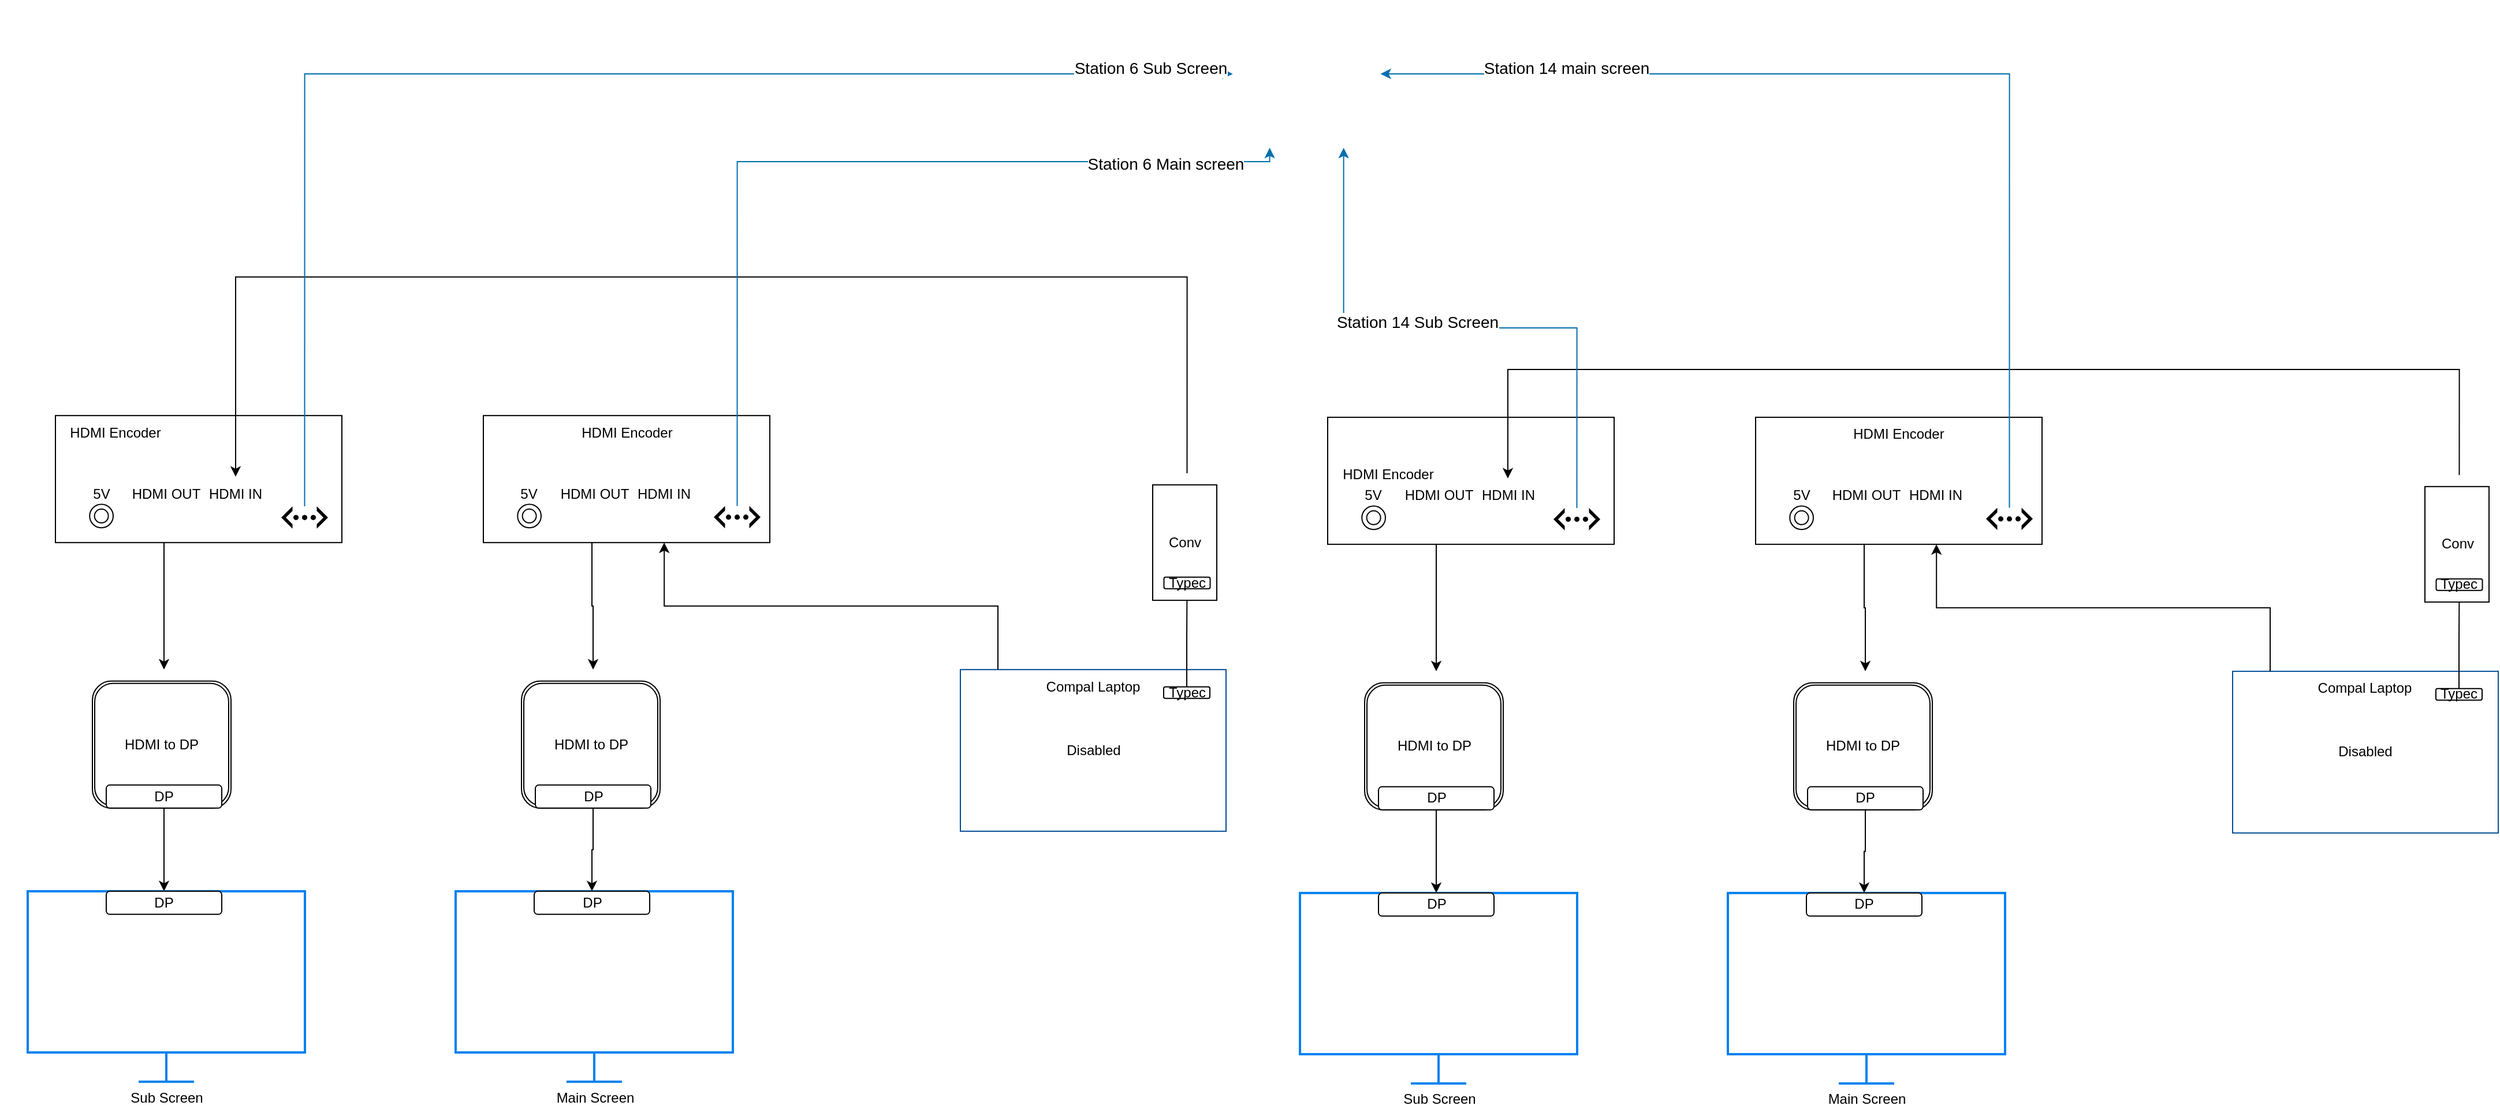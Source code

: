 <mxfile version="21.3.6" type="github">
  <diagram name="Page-1" id="ZHrkb8M3doUFQccYnInZ">
    <mxGraphModel dx="4971" dy="-78" grid="1" gridSize="10" guides="1" tooltips="1" connect="1" arrows="1" fold="1" page="1" pageScale="1" pageWidth="827" pageHeight="1169" math="0" shadow="0">
      <root>
        <mxCell id="0" />
        <mxCell id="1" parent="0" />
        <mxCell id="LGhvk5WUoHeAyWMThnL8-7" value="Disabled" style="rounded=0;whiteSpace=wrap;html=1;strokeColor=#004C99;" vertex="1" parent="1">
          <mxGeometry x="221.5" y="2969.92" width="230" height="140" as="geometry" />
        </mxCell>
        <mxCell id="LGhvk5WUoHeAyWMThnL8-8" value="Compal Laptop" style="text;html=1;strokeColor=none;fillColor=none;align=center;verticalAlign=middle;whiteSpace=wrap;rounded=0;" vertex="1" parent="1">
          <mxGeometry x="283.5" y="2969.92" width="105" height="30" as="geometry" />
        </mxCell>
        <mxCell id="LGhvk5WUoHeAyWMThnL8-63" style="edgeStyle=orthogonalEdgeStyle;rounded=0;orthogonalLoop=1;jettySize=auto;html=1;exitX=0.5;exitY=0;exitDx=0;exitDy=0;entryX=0.5;entryY=1;entryDx=0;entryDy=0;" edge="1" parent="1" source="LGhvk5WUoHeAyWMThnL8-9" target="LGhvk5WUoHeAyWMThnL8-50">
          <mxGeometry relative="1" as="geometry" />
        </mxCell>
        <mxCell id="LGhvk5WUoHeAyWMThnL8-9" value="" style="shape=image;html=1;verticalAlign=top;verticalLabelPosition=bottom;labelBackgroundColor=#ffffff;imageAspect=0;aspect=fixed;image=https://cdn1.iconfinder.com/data/icons/bootstrap-vol-3/16/hdmi-128.png" vertex="1" parent="1">
          <mxGeometry x="234" y="2969.92" width="40" height="40" as="geometry" />
        </mxCell>
        <mxCell id="LGhvk5WUoHeAyWMThnL8-27" style="edgeStyle=orthogonalEdgeStyle;rounded=0;orthogonalLoop=1;jettySize=auto;html=1;exitX=0.5;exitY=0;exitDx=0;exitDy=0;entryX=0.5;entryY=1;entryDx=0;entryDy=0;" edge="1" parent="1" source="LGhvk5WUoHeAyWMThnL8-10" target="LGhvk5WUoHeAyWMThnL8-25">
          <mxGeometry relative="1" as="geometry" />
        </mxCell>
        <mxCell id="LGhvk5WUoHeAyWMThnL8-10" value="Typec" style="rounded=1;whiteSpace=wrap;html=1;" vertex="1" parent="1">
          <mxGeometry x="397.5" y="2984.92" width="40" height="10" as="geometry" />
        </mxCell>
        <mxCell id="LGhvk5WUoHeAyWMThnL8-19" value="HDMI to DP" style="shape=ext;double=1;rounded=1;whiteSpace=wrap;html=1;" vertex="1" parent="1">
          <mxGeometry x="-158.5" y="2979.92" width="120" height="110" as="geometry" />
        </mxCell>
        <mxCell id="LGhvk5WUoHeAyWMThnL8-20" value="" style="shape=image;html=1;verticalAlign=top;verticalLabelPosition=bottom;labelBackgroundColor=#ffffff;imageAspect=0;aspect=fixed;image=https://cdn1.iconfinder.com/data/icons/bootstrap-vol-3/16/hdmi-128.png" vertex="1" parent="1">
          <mxGeometry x="-116.5" y="2969.92" width="40" height="40" as="geometry" />
        </mxCell>
        <mxCell id="LGhvk5WUoHeAyWMThnL8-62" style="edgeStyle=orthogonalEdgeStyle;rounded=0;orthogonalLoop=1;jettySize=auto;html=1;exitX=0.5;exitY=1;exitDx=0;exitDy=0;entryX=0.5;entryY=0;entryDx=0;entryDy=0;" edge="1" parent="1" source="LGhvk5WUoHeAyWMThnL8-21" target="LGhvk5WUoHeAyWMThnL8-23">
          <mxGeometry relative="1" as="geometry" />
        </mxCell>
        <mxCell id="LGhvk5WUoHeAyWMThnL8-21" value="DP" style="rounded=1;whiteSpace=wrap;html=1;" vertex="1" parent="1">
          <mxGeometry x="-146.5" y="3069.92" width="100" height="20" as="geometry" />
        </mxCell>
        <mxCell id="LGhvk5WUoHeAyWMThnL8-22" value="Main Screen" style="html=1;verticalLabelPosition=bottom;align=center;labelBackgroundColor=#ffffff;verticalAlign=top;strokeWidth=2;strokeColor=#0080F0;shadow=0;dashed=0;shape=mxgraph.ios7.icons.monitor;" vertex="1" parent="1">
          <mxGeometry x="-215.5" y="3161.92" width="240" height="165" as="geometry" />
        </mxCell>
        <mxCell id="LGhvk5WUoHeAyWMThnL8-23" value="DP" style="rounded=1;whiteSpace=wrap;html=1;" vertex="1" parent="1">
          <mxGeometry x="-147.5" y="3161.92" width="100" height="20" as="geometry" />
        </mxCell>
        <mxCell id="LGhvk5WUoHeAyWMThnL8-24" value="Conv" style="rounded=0;whiteSpace=wrap;html=1;" vertex="1" parent="1">
          <mxGeometry x="388" y="2809.92" width="55.5" height="100" as="geometry" />
        </mxCell>
        <mxCell id="LGhvk5WUoHeAyWMThnL8-25" value="Typec" style="rounded=1;whiteSpace=wrap;html=1;" vertex="1" parent="1">
          <mxGeometry x="397.75" y="2889.92" width="40" height="10" as="geometry" />
        </mxCell>
        <mxCell id="LGhvk5WUoHeAyWMThnL8-26" value="" style="shape=image;html=1;verticalAlign=top;verticalLabelPosition=bottom;labelBackgroundColor=#ffffff;imageAspect=0;aspect=fixed;image=https://cdn1.iconfinder.com/data/icons/bootstrap-vol-3/16/hdmi-128.png" vertex="1" parent="1">
          <mxGeometry x="397.75" y="2799.92" width="40" height="40" as="geometry" />
        </mxCell>
        <mxCell id="LGhvk5WUoHeAyWMThnL8-28" value="HDMI to DP" style="shape=ext;double=1;rounded=1;whiteSpace=wrap;html=1;" vertex="1" parent="1">
          <mxGeometry x="-530" y="2979.92" width="120" height="110" as="geometry" />
        </mxCell>
        <mxCell id="LGhvk5WUoHeAyWMThnL8-29" value="" style="shape=image;html=1;verticalAlign=top;verticalLabelPosition=bottom;labelBackgroundColor=#ffffff;imageAspect=0;aspect=fixed;image=https://cdn1.iconfinder.com/data/icons/bootstrap-vol-3/16/hdmi-128.png" vertex="1" parent="1">
          <mxGeometry x="-488" y="2969.92" width="40" height="40" as="geometry" />
        </mxCell>
        <mxCell id="LGhvk5WUoHeAyWMThnL8-61" style="edgeStyle=orthogonalEdgeStyle;rounded=0;orthogonalLoop=1;jettySize=auto;html=1;exitX=0.5;exitY=1;exitDx=0;exitDy=0;entryX=0.5;entryY=0;entryDx=0;entryDy=0;" edge="1" parent="1" source="LGhvk5WUoHeAyWMThnL8-30" target="LGhvk5WUoHeAyWMThnL8-32">
          <mxGeometry relative="1" as="geometry" />
        </mxCell>
        <mxCell id="LGhvk5WUoHeAyWMThnL8-30" value="DP" style="rounded=1;whiteSpace=wrap;html=1;" vertex="1" parent="1">
          <mxGeometry x="-518" y="3069.92" width="100" height="20" as="geometry" />
        </mxCell>
        <mxCell id="LGhvk5WUoHeAyWMThnL8-35" value="" style="rounded=0;whiteSpace=wrap;html=1;" vertex="1" parent="1">
          <mxGeometry x="-562" y="2749.92" width="248" height="110" as="geometry" />
        </mxCell>
        <mxCell id="LGhvk5WUoHeAyWMThnL8-31" value="Sub Screen" style="html=1;verticalLabelPosition=bottom;align=center;labelBackgroundColor=#ffffff;verticalAlign=top;strokeWidth=2;strokeColor=#0080F0;shadow=0;dashed=0;shape=mxgraph.ios7.icons.monitor;" vertex="1" parent="1">
          <mxGeometry x="-586" y="3161.92" width="240" height="165" as="geometry" />
        </mxCell>
        <mxCell id="LGhvk5WUoHeAyWMThnL8-32" value="DP" style="rounded=1;whiteSpace=wrap;html=1;" vertex="1" parent="1">
          <mxGeometry x="-518" y="3161.92" width="100" height="20" as="geometry" />
        </mxCell>
        <mxCell id="LGhvk5WUoHeAyWMThnL8-59" style="edgeStyle=orthogonalEdgeStyle;rounded=0;orthogonalLoop=1;jettySize=auto;html=1;exitX=0.5;exitY=1;exitDx=0;exitDy=0;entryX=0.5;entryY=0;entryDx=0;entryDy=0;" edge="1" parent="1" source="LGhvk5WUoHeAyWMThnL8-36" target="LGhvk5WUoHeAyWMThnL8-29">
          <mxGeometry relative="1" as="geometry" />
        </mxCell>
        <mxCell id="LGhvk5WUoHeAyWMThnL8-36" value="" style="shape=image;html=1;verticalAlign=top;verticalLabelPosition=bottom;labelBackgroundColor=#ffffff;imageAspect=0;aspect=fixed;image=https://cdn1.iconfinder.com/data/icons/bootstrap-vol-3/16/hdmi-128.png" vertex="1" parent="1">
          <mxGeometry x="-488" y="2819.92" width="40" height="40" as="geometry" />
        </mxCell>
        <mxCell id="LGhvk5WUoHeAyWMThnL8-37" value="" style="shape=image;html=1;verticalAlign=top;verticalLabelPosition=bottom;labelBackgroundColor=#ffffff;imageAspect=0;aspect=fixed;image=https://cdn1.iconfinder.com/data/icons/bootstrap-vol-3/16/hdmi-128.png" vertex="1" parent="1">
          <mxGeometry x="-426.81" y="2817.11" width="42.81" height="42.81" as="geometry" />
        </mxCell>
        <mxCell id="LGhvk5WUoHeAyWMThnL8-40" value="" style="ellipse;whiteSpace=wrap;html=1;aspect=fixed;" vertex="1" parent="1">
          <mxGeometry x="-532.38" y="2826.73" width="20.38" height="20.38" as="geometry" />
        </mxCell>
        <mxCell id="LGhvk5WUoHeAyWMThnL8-41" value="" style="ellipse;whiteSpace=wrap;html=1;aspect=fixed;" vertex="1" parent="1">
          <mxGeometry x="-528.19" y="2830.92" width="12" height="12" as="geometry" />
        </mxCell>
        <mxCell id="LGhvk5WUoHeAyWMThnL8-43" value="HDMI IN" style="text;html=1;strokeColor=none;fillColor=none;align=center;verticalAlign=middle;whiteSpace=wrap;rounded=0;" vertex="1" parent="1">
          <mxGeometry x="-436" y="2802.92" width="60" height="30" as="geometry" />
        </mxCell>
        <mxCell id="LGhvk5WUoHeAyWMThnL8-45" value="HDMI OUT" style="text;html=1;strokeColor=none;fillColor=none;align=center;verticalAlign=middle;whiteSpace=wrap;rounded=0;" vertex="1" parent="1">
          <mxGeometry x="-498" y="2802.92" width="64" height="30" as="geometry" />
        </mxCell>
        <mxCell id="LGhvk5WUoHeAyWMThnL8-46" value="5V&lt;br&gt;" style="text;html=1;strokeColor=none;fillColor=none;align=center;verticalAlign=middle;whiteSpace=wrap;rounded=0;" vertex="1" parent="1">
          <mxGeometry x="-552.19" y="2802.92" width="60" height="30" as="geometry" />
        </mxCell>
        <mxCell id="LGhvk5WUoHeAyWMThnL8-47" value="HDMI Encoder&lt;br&gt;" style="text;html=1;strokeColor=none;fillColor=none;align=center;verticalAlign=middle;whiteSpace=wrap;rounded=0;" vertex="1" parent="1">
          <mxGeometry x="-610" y="2749.92" width="200" height="30" as="geometry" />
        </mxCell>
        <mxCell id="LGhvk5WUoHeAyWMThnL8-48" value="" style="rounded=0;whiteSpace=wrap;html=1;" vertex="1" parent="1">
          <mxGeometry x="-191.5" y="2749.92" width="248" height="110" as="geometry" />
        </mxCell>
        <mxCell id="LGhvk5WUoHeAyWMThnL8-60" style="edgeStyle=orthogonalEdgeStyle;rounded=0;orthogonalLoop=1;jettySize=auto;html=1;exitX=0.5;exitY=1;exitDx=0;exitDy=0;entryX=0.5;entryY=0;entryDx=0;entryDy=0;" edge="1" parent="1" source="LGhvk5WUoHeAyWMThnL8-49" target="LGhvk5WUoHeAyWMThnL8-20">
          <mxGeometry relative="1" as="geometry" />
        </mxCell>
        <mxCell id="LGhvk5WUoHeAyWMThnL8-49" value="" style="shape=image;html=1;verticalAlign=top;verticalLabelPosition=bottom;labelBackgroundColor=#ffffff;imageAspect=0;aspect=fixed;image=https://cdn1.iconfinder.com/data/icons/bootstrap-vol-3/16/hdmi-128.png" vertex="1" parent="1">
          <mxGeometry x="-117.5" y="2819.92" width="40" height="40" as="geometry" />
        </mxCell>
        <mxCell id="LGhvk5WUoHeAyWMThnL8-50" value="" style="shape=image;html=1;verticalAlign=top;verticalLabelPosition=bottom;labelBackgroundColor=#ffffff;imageAspect=0;aspect=fixed;image=https://cdn1.iconfinder.com/data/icons/bootstrap-vol-3/16/hdmi-128.png" vertex="1" parent="1">
          <mxGeometry x="-56.31" y="2817.11" width="42.81" height="42.81" as="geometry" />
        </mxCell>
        <mxCell id="LGhvk5WUoHeAyWMThnL8-52" value="" style="ellipse;whiteSpace=wrap;html=1;aspect=fixed;" vertex="1" parent="1">
          <mxGeometry x="-161.88" y="2826.73" width="20.38" height="20.38" as="geometry" />
        </mxCell>
        <mxCell id="LGhvk5WUoHeAyWMThnL8-53" value="" style="ellipse;whiteSpace=wrap;html=1;aspect=fixed;" vertex="1" parent="1">
          <mxGeometry x="-157.69" y="2830.92" width="12" height="12" as="geometry" />
        </mxCell>
        <mxCell id="LGhvk5WUoHeAyWMThnL8-54" value="HDMI IN" style="text;html=1;strokeColor=none;fillColor=none;align=center;verticalAlign=middle;whiteSpace=wrap;rounded=0;" vertex="1" parent="1">
          <mxGeometry x="-65.5" y="2802.92" width="60" height="30" as="geometry" />
        </mxCell>
        <mxCell id="LGhvk5WUoHeAyWMThnL8-56" value="HDMI OUT" style="text;html=1;strokeColor=none;fillColor=none;align=center;verticalAlign=middle;whiteSpace=wrap;rounded=0;" vertex="1" parent="1">
          <mxGeometry x="-127.5" y="2802.92" width="64" height="30" as="geometry" />
        </mxCell>
        <mxCell id="LGhvk5WUoHeAyWMThnL8-57" value="5V&lt;br&gt;" style="text;html=1;strokeColor=none;fillColor=none;align=center;verticalAlign=middle;whiteSpace=wrap;rounded=0;" vertex="1" parent="1">
          <mxGeometry x="-181.69" y="2802.92" width="60" height="30" as="geometry" />
        </mxCell>
        <mxCell id="LGhvk5WUoHeAyWMThnL8-58" value="HDMI Encoder&lt;br&gt;" style="text;html=1;strokeColor=none;fillColor=none;align=center;verticalAlign=middle;whiteSpace=wrap;rounded=0;" vertex="1" parent="1">
          <mxGeometry x="-167.5" y="2749.92" width="200" height="30" as="geometry" />
        </mxCell>
        <mxCell id="LGhvk5WUoHeAyWMThnL8-65" style="edgeStyle=orthogonalEdgeStyle;rounded=0;orthogonalLoop=1;jettySize=auto;html=1;exitX=0.5;exitY=0;exitDx=0;exitDy=0;entryX=0.5;entryY=0;entryDx=0;entryDy=0;" edge="1" parent="1" source="LGhvk5WUoHeAyWMThnL8-26" target="LGhvk5WUoHeAyWMThnL8-43">
          <mxGeometry relative="1" as="geometry">
            <Array as="points">
              <mxPoint x="418" y="2629.92" />
              <mxPoint x="-406" y="2629.92" />
            </Array>
          </mxGeometry>
        </mxCell>
        <mxCell id="LGhvk5WUoHeAyWMThnL8-124" style="edgeStyle=orthogonalEdgeStyle;rounded=0;orthogonalLoop=1;jettySize=auto;html=1;exitX=0.5;exitY=0;exitDx=0;exitDy=0;exitPerimeter=0;entryX=0;entryY=0.5;entryDx=0;entryDy=0;fillColor=#1ba1e2;strokeColor=#006EAF;" edge="1" parent="1" source="LGhvk5WUoHeAyWMThnL8-66" target="LGhvk5WUoHeAyWMThnL8-71">
          <mxGeometry relative="1" as="geometry" />
        </mxCell>
        <mxCell id="LGhvk5WUoHeAyWMThnL8-131" value="&lt;font style=&quot;font-size: 14px;&quot;&gt;Station 6 Sub Screen&lt;/font&gt;" style="edgeLabel;html=1;align=center;verticalAlign=middle;resizable=0;points=[];" vertex="1" connectable="0" parent="LGhvk5WUoHeAyWMThnL8-124">
          <mxGeometry x="0.877" y="5" relative="1" as="geometry">
            <mxPoint x="1" as="offset" />
          </mxGeometry>
        </mxCell>
        <mxCell id="LGhvk5WUoHeAyWMThnL8-66" value="" style="shape=mxgraph.signs.tech.ethernet;html=1;pointerEvents=1;fillColor=#000000;strokeColor=none;verticalLabelPosition=bottom;verticalAlign=top;align=center;" vertex="1" parent="1">
          <mxGeometry x="-366.5" y="2828.52" width="40.5" height="19.4" as="geometry" />
        </mxCell>
        <mxCell id="LGhvk5WUoHeAyWMThnL8-126" style="edgeStyle=orthogonalEdgeStyle;rounded=0;orthogonalLoop=1;jettySize=auto;html=1;exitX=0.5;exitY=0;exitDx=0;exitDy=0;exitPerimeter=0;entryX=0.25;entryY=1;entryDx=0;entryDy=0;fillColor=#1ba1e2;strokeColor=#006EAF;" edge="1" parent="1" source="LGhvk5WUoHeAyWMThnL8-70" target="LGhvk5WUoHeAyWMThnL8-71">
          <mxGeometry relative="1" as="geometry">
            <Array as="points">
              <mxPoint x="28.5" y="2530" />
              <mxPoint x="489.5" y="2530" />
            </Array>
          </mxGeometry>
        </mxCell>
        <mxCell id="LGhvk5WUoHeAyWMThnL8-130" value="&lt;font style=&quot;font-size: 14px;&quot;&gt;Station 6 Main screen&lt;/font&gt;" style="edgeLabel;html=1;align=center;verticalAlign=middle;resizable=0;points=[];" vertex="1" connectable="0" parent="LGhvk5WUoHeAyWMThnL8-126">
          <mxGeometry x="0.733" y="-2" relative="1" as="geometry">
            <mxPoint as="offset" />
          </mxGeometry>
        </mxCell>
        <mxCell id="LGhvk5WUoHeAyWMThnL8-70" value="" style="shape=mxgraph.signs.tech.ethernet;html=1;pointerEvents=1;fillColor=#000000;strokeColor=none;verticalLabelPosition=bottom;verticalAlign=top;align=center;" vertex="1" parent="1">
          <mxGeometry x="8" y="2828.22" width="40.5" height="19.4" as="geometry" />
        </mxCell>
        <mxCell id="LGhvk5WUoHeAyWMThnL8-71" value="" style="shape=image;html=1;verticalAlign=top;verticalLabelPosition=bottom;labelBackgroundColor=#ffffff;imageAspect=0;aspect=fixed;image=https://cdn1.iconfinder.com/data/icons/uiux-001-solid/32/Camera-128.png" vertex="1" parent="1">
          <mxGeometry x="457.31" y="2390" width="128" height="128" as="geometry" />
        </mxCell>
        <mxCell id="LGhvk5WUoHeAyWMThnL8-77" value="Disabled" style="rounded=0;whiteSpace=wrap;html=1;strokeColor=#004C99;" vertex="1" parent="1">
          <mxGeometry x="1323" y="2971.42" width="230" height="140" as="geometry" />
        </mxCell>
        <mxCell id="LGhvk5WUoHeAyWMThnL8-78" value="Compal Laptop" style="text;html=1;strokeColor=none;fillColor=none;align=center;verticalAlign=middle;whiteSpace=wrap;rounded=0;" vertex="1" parent="1">
          <mxGeometry x="1385" y="2971.42" width="105" height="30" as="geometry" />
        </mxCell>
        <mxCell id="LGhvk5WUoHeAyWMThnL8-79" style="edgeStyle=orthogonalEdgeStyle;rounded=0;orthogonalLoop=1;jettySize=auto;html=1;exitX=0.5;exitY=0;exitDx=0;exitDy=0;entryX=0.5;entryY=1;entryDx=0;entryDy=0;" edge="1" parent="1" source="LGhvk5WUoHeAyWMThnL8-80" target="LGhvk5WUoHeAyWMThnL8-111">
          <mxGeometry relative="1" as="geometry" />
        </mxCell>
        <mxCell id="LGhvk5WUoHeAyWMThnL8-80" value="" style="shape=image;html=1;verticalAlign=top;verticalLabelPosition=bottom;labelBackgroundColor=#ffffff;imageAspect=0;aspect=fixed;image=https://cdn1.iconfinder.com/data/icons/bootstrap-vol-3/16/hdmi-128.png" vertex="1" parent="1">
          <mxGeometry x="1335.5" y="2971.42" width="40" height="40" as="geometry" />
        </mxCell>
        <mxCell id="LGhvk5WUoHeAyWMThnL8-81" style="edgeStyle=orthogonalEdgeStyle;rounded=0;orthogonalLoop=1;jettySize=auto;html=1;exitX=0.5;exitY=0;exitDx=0;exitDy=0;entryX=0.5;entryY=1;entryDx=0;entryDy=0;" edge="1" parent="1" source="LGhvk5WUoHeAyWMThnL8-82" target="LGhvk5WUoHeAyWMThnL8-90">
          <mxGeometry relative="1" as="geometry" />
        </mxCell>
        <mxCell id="LGhvk5WUoHeAyWMThnL8-82" value="Typec" style="rounded=1;whiteSpace=wrap;html=1;" vertex="1" parent="1">
          <mxGeometry x="1499" y="2986.42" width="40" height="10" as="geometry" />
        </mxCell>
        <mxCell id="LGhvk5WUoHeAyWMThnL8-83" value="HDMI to DP" style="shape=ext;double=1;rounded=1;whiteSpace=wrap;html=1;" vertex="1" parent="1">
          <mxGeometry x="943" y="2981.42" width="120" height="110" as="geometry" />
        </mxCell>
        <mxCell id="LGhvk5WUoHeAyWMThnL8-84" value="" style="shape=image;html=1;verticalAlign=top;verticalLabelPosition=bottom;labelBackgroundColor=#ffffff;imageAspect=0;aspect=fixed;image=https://cdn1.iconfinder.com/data/icons/bootstrap-vol-3/16/hdmi-128.png" vertex="1" parent="1">
          <mxGeometry x="985" y="2971.42" width="40" height="40" as="geometry" />
        </mxCell>
        <mxCell id="LGhvk5WUoHeAyWMThnL8-85" style="edgeStyle=orthogonalEdgeStyle;rounded=0;orthogonalLoop=1;jettySize=auto;html=1;exitX=0.5;exitY=1;exitDx=0;exitDy=0;entryX=0.5;entryY=0;entryDx=0;entryDy=0;" edge="1" parent="1" source="LGhvk5WUoHeAyWMThnL8-86" target="LGhvk5WUoHeAyWMThnL8-88">
          <mxGeometry relative="1" as="geometry" />
        </mxCell>
        <mxCell id="LGhvk5WUoHeAyWMThnL8-86" value="DP" style="rounded=1;whiteSpace=wrap;html=1;" vertex="1" parent="1">
          <mxGeometry x="955" y="3071.42" width="100" height="20" as="geometry" />
        </mxCell>
        <mxCell id="LGhvk5WUoHeAyWMThnL8-87" value="Main Screen" style="html=1;verticalLabelPosition=bottom;align=center;labelBackgroundColor=#ffffff;verticalAlign=top;strokeWidth=2;strokeColor=#0080F0;shadow=0;dashed=0;shape=mxgraph.ios7.icons.monitor;" vertex="1" parent="1">
          <mxGeometry x="886" y="3163.42" width="240" height="165" as="geometry" />
        </mxCell>
        <mxCell id="LGhvk5WUoHeAyWMThnL8-88" value="DP" style="rounded=1;whiteSpace=wrap;html=1;" vertex="1" parent="1">
          <mxGeometry x="954" y="3163.42" width="100" height="20" as="geometry" />
        </mxCell>
        <mxCell id="LGhvk5WUoHeAyWMThnL8-89" value="Conv" style="rounded=0;whiteSpace=wrap;html=1;" vertex="1" parent="1">
          <mxGeometry x="1489.5" y="2811.42" width="55.5" height="100" as="geometry" />
        </mxCell>
        <mxCell id="LGhvk5WUoHeAyWMThnL8-90" value="Typec" style="rounded=1;whiteSpace=wrap;html=1;" vertex="1" parent="1">
          <mxGeometry x="1499.25" y="2891.42" width="40" height="10" as="geometry" />
        </mxCell>
        <mxCell id="LGhvk5WUoHeAyWMThnL8-91" value="" style="shape=image;html=1;verticalAlign=top;verticalLabelPosition=bottom;labelBackgroundColor=#ffffff;imageAspect=0;aspect=fixed;image=https://cdn1.iconfinder.com/data/icons/bootstrap-vol-3/16/hdmi-128.png" vertex="1" parent="1">
          <mxGeometry x="1499.25" y="2801.42" width="40" height="40" as="geometry" />
        </mxCell>
        <mxCell id="LGhvk5WUoHeAyWMThnL8-92" value="HDMI to DP" style="shape=ext;double=1;rounded=1;whiteSpace=wrap;html=1;" vertex="1" parent="1">
          <mxGeometry x="571.5" y="2981.42" width="120" height="110" as="geometry" />
        </mxCell>
        <mxCell id="LGhvk5WUoHeAyWMThnL8-93" value="" style="shape=image;html=1;verticalAlign=top;verticalLabelPosition=bottom;labelBackgroundColor=#ffffff;imageAspect=0;aspect=fixed;image=https://cdn1.iconfinder.com/data/icons/bootstrap-vol-3/16/hdmi-128.png" vertex="1" parent="1">
          <mxGeometry x="613.5" y="2971.42" width="40" height="40" as="geometry" />
        </mxCell>
        <mxCell id="LGhvk5WUoHeAyWMThnL8-94" style="edgeStyle=orthogonalEdgeStyle;rounded=0;orthogonalLoop=1;jettySize=auto;html=1;exitX=0.5;exitY=1;exitDx=0;exitDy=0;entryX=0.5;entryY=0;entryDx=0;entryDy=0;" edge="1" parent="1" source="LGhvk5WUoHeAyWMThnL8-95" target="LGhvk5WUoHeAyWMThnL8-98">
          <mxGeometry relative="1" as="geometry" />
        </mxCell>
        <mxCell id="LGhvk5WUoHeAyWMThnL8-95" value="DP" style="rounded=1;whiteSpace=wrap;html=1;" vertex="1" parent="1">
          <mxGeometry x="583.5" y="3071.42" width="100" height="20" as="geometry" />
        </mxCell>
        <mxCell id="LGhvk5WUoHeAyWMThnL8-96" value="" style="rounded=0;whiteSpace=wrap;html=1;" vertex="1" parent="1">
          <mxGeometry x="539.5" y="2751.42" width="248" height="110" as="geometry" />
        </mxCell>
        <mxCell id="LGhvk5WUoHeAyWMThnL8-97" value="Sub Screen" style="html=1;verticalLabelPosition=bottom;align=center;labelBackgroundColor=#ffffff;verticalAlign=top;strokeWidth=2;strokeColor=#0080F0;shadow=0;dashed=0;shape=mxgraph.ios7.icons.monitor;" vertex="1" parent="1">
          <mxGeometry x="515.5" y="3163.42" width="240" height="165" as="geometry" />
        </mxCell>
        <mxCell id="LGhvk5WUoHeAyWMThnL8-98" value="DP" style="rounded=1;whiteSpace=wrap;html=1;" vertex="1" parent="1">
          <mxGeometry x="583.5" y="3163.42" width="100" height="20" as="geometry" />
        </mxCell>
        <mxCell id="LGhvk5WUoHeAyWMThnL8-99" style="edgeStyle=orthogonalEdgeStyle;rounded=0;orthogonalLoop=1;jettySize=auto;html=1;exitX=0.5;exitY=1;exitDx=0;exitDy=0;entryX=0.5;entryY=0;entryDx=0;entryDy=0;" edge="1" parent="1" source="LGhvk5WUoHeAyWMThnL8-100" target="LGhvk5WUoHeAyWMThnL8-93">
          <mxGeometry relative="1" as="geometry" />
        </mxCell>
        <mxCell id="LGhvk5WUoHeAyWMThnL8-100" value="" style="shape=image;html=1;verticalAlign=top;verticalLabelPosition=bottom;labelBackgroundColor=#ffffff;imageAspect=0;aspect=fixed;image=https://cdn1.iconfinder.com/data/icons/bootstrap-vol-3/16/hdmi-128.png" vertex="1" parent="1">
          <mxGeometry x="613.5" y="2821.42" width="40" height="40" as="geometry" />
        </mxCell>
        <mxCell id="LGhvk5WUoHeAyWMThnL8-101" value="" style="shape=image;html=1;verticalAlign=top;verticalLabelPosition=bottom;labelBackgroundColor=#ffffff;imageAspect=0;aspect=fixed;image=https://cdn1.iconfinder.com/data/icons/bootstrap-vol-3/16/hdmi-128.png" vertex="1" parent="1">
          <mxGeometry x="674.69" y="2818.61" width="42.81" height="42.81" as="geometry" />
        </mxCell>
        <mxCell id="LGhvk5WUoHeAyWMThnL8-102" value="" style="ellipse;whiteSpace=wrap;html=1;aspect=fixed;" vertex="1" parent="1">
          <mxGeometry x="569.12" y="2828.23" width="20.38" height="20.38" as="geometry" />
        </mxCell>
        <mxCell id="LGhvk5WUoHeAyWMThnL8-103" value="" style="ellipse;whiteSpace=wrap;html=1;aspect=fixed;" vertex="1" parent="1">
          <mxGeometry x="573.31" y="2832.42" width="12" height="12" as="geometry" />
        </mxCell>
        <mxCell id="LGhvk5WUoHeAyWMThnL8-104" value="HDMI IN" style="text;html=1;strokeColor=none;fillColor=none;align=center;verticalAlign=middle;whiteSpace=wrap;rounded=0;" vertex="1" parent="1">
          <mxGeometry x="665.5" y="2804.42" width="60" height="30" as="geometry" />
        </mxCell>
        <mxCell id="LGhvk5WUoHeAyWMThnL8-105" value="HDMI OUT" style="text;html=1;strokeColor=none;fillColor=none;align=center;verticalAlign=middle;whiteSpace=wrap;rounded=0;" vertex="1" parent="1">
          <mxGeometry x="603.5" y="2804.42" width="64" height="30" as="geometry" />
        </mxCell>
        <mxCell id="LGhvk5WUoHeAyWMThnL8-106" value="5V&lt;br&gt;" style="text;html=1;strokeColor=none;fillColor=none;align=center;verticalAlign=middle;whiteSpace=wrap;rounded=0;" vertex="1" parent="1">
          <mxGeometry x="549.31" y="2804.42" width="60" height="30" as="geometry" />
        </mxCell>
        <mxCell id="LGhvk5WUoHeAyWMThnL8-107" value="HDMI Encoder&lt;br&gt;" style="text;html=1;strokeColor=none;fillColor=none;align=center;verticalAlign=middle;whiteSpace=wrap;rounded=0;" vertex="1" parent="1">
          <mxGeometry x="491.5" y="2785.92" width="200" height="30" as="geometry" />
        </mxCell>
        <mxCell id="LGhvk5WUoHeAyWMThnL8-108" value="" style="rounded=0;whiteSpace=wrap;html=1;" vertex="1" parent="1">
          <mxGeometry x="910" y="2751.42" width="248" height="110" as="geometry" />
        </mxCell>
        <mxCell id="LGhvk5WUoHeAyWMThnL8-109" style="edgeStyle=orthogonalEdgeStyle;rounded=0;orthogonalLoop=1;jettySize=auto;html=1;exitX=0.5;exitY=1;exitDx=0;exitDy=0;entryX=0.5;entryY=0;entryDx=0;entryDy=0;" edge="1" parent="1" source="LGhvk5WUoHeAyWMThnL8-110" target="LGhvk5WUoHeAyWMThnL8-84">
          <mxGeometry relative="1" as="geometry" />
        </mxCell>
        <mxCell id="LGhvk5WUoHeAyWMThnL8-110" value="" style="shape=image;html=1;verticalAlign=top;verticalLabelPosition=bottom;labelBackgroundColor=#ffffff;imageAspect=0;aspect=fixed;image=https://cdn1.iconfinder.com/data/icons/bootstrap-vol-3/16/hdmi-128.png" vertex="1" parent="1">
          <mxGeometry x="984" y="2821.42" width="40" height="40" as="geometry" />
        </mxCell>
        <mxCell id="LGhvk5WUoHeAyWMThnL8-111" value="" style="shape=image;html=1;verticalAlign=top;verticalLabelPosition=bottom;labelBackgroundColor=#ffffff;imageAspect=0;aspect=fixed;image=https://cdn1.iconfinder.com/data/icons/bootstrap-vol-3/16/hdmi-128.png" vertex="1" parent="1">
          <mxGeometry x="1045.19" y="2818.61" width="42.81" height="42.81" as="geometry" />
        </mxCell>
        <mxCell id="LGhvk5WUoHeAyWMThnL8-112" value="" style="ellipse;whiteSpace=wrap;html=1;aspect=fixed;" vertex="1" parent="1">
          <mxGeometry x="939.62" y="2828.23" width="20.38" height="20.38" as="geometry" />
        </mxCell>
        <mxCell id="LGhvk5WUoHeAyWMThnL8-113" value="" style="ellipse;whiteSpace=wrap;html=1;aspect=fixed;" vertex="1" parent="1">
          <mxGeometry x="943.81" y="2832.42" width="12" height="12" as="geometry" />
        </mxCell>
        <mxCell id="LGhvk5WUoHeAyWMThnL8-114" value="HDMI IN" style="text;html=1;strokeColor=none;fillColor=none;align=center;verticalAlign=middle;whiteSpace=wrap;rounded=0;" vertex="1" parent="1">
          <mxGeometry x="1036" y="2804.42" width="60" height="30" as="geometry" />
        </mxCell>
        <mxCell id="LGhvk5WUoHeAyWMThnL8-115" value="HDMI OUT" style="text;html=1;strokeColor=none;fillColor=none;align=center;verticalAlign=middle;whiteSpace=wrap;rounded=0;" vertex="1" parent="1">
          <mxGeometry x="974" y="2804.42" width="64" height="30" as="geometry" />
        </mxCell>
        <mxCell id="LGhvk5WUoHeAyWMThnL8-116" value="5V&lt;br&gt;" style="text;html=1;strokeColor=none;fillColor=none;align=center;verticalAlign=middle;whiteSpace=wrap;rounded=0;" vertex="1" parent="1">
          <mxGeometry x="919.81" y="2804.42" width="60" height="30" as="geometry" />
        </mxCell>
        <mxCell id="LGhvk5WUoHeAyWMThnL8-117" value="HDMI Encoder&lt;br&gt;" style="text;html=1;strokeColor=none;fillColor=none;align=center;verticalAlign=middle;whiteSpace=wrap;rounded=0;" vertex="1" parent="1">
          <mxGeometry x="934" y="2751.42" width="200" height="30" as="geometry" />
        </mxCell>
        <mxCell id="LGhvk5WUoHeAyWMThnL8-118" style="edgeStyle=orthogonalEdgeStyle;rounded=0;orthogonalLoop=1;jettySize=auto;html=1;exitX=0.5;exitY=0;exitDx=0;exitDy=0;entryX=0.5;entryY=0;entryDx=0;entryDy=0;" edge="1" parent="1" source="LGhvk5WUoHeAyWMThnL8-91" target="LGhvk5WUoHeAyWMThnL8-104">
          <mxGeometry relative="1" as="geometry">
            <Array as="points">
              <mxPoint x="1519" y="2710" />
              <mxPoint x="696" y="2710" />
            </Array>
          </mxGeometry>
        </mxCell>
        <mxCell id="LGhvk5WUoHeAyWMThnL8-128" style="edgeStyle=orthogonalEdgeStyle;rounded=0;orthogonalLoop=1;jettySize=auto;html=1;exitX=0.5;exitY=0;exitDx=0;exitDy=0;exitPerimeter=0;entryX=0.75;entryY=1;entryDx=0;entryDy=0;fillColor=#1ba1e2;strokeColor=#006EAF;" edge="1" parent="1" source="LGhvk5WUoHeAyWMThnL8-120" target="LGhvk5WUoHeAyWMThnL8-71">
          <mxGeometry relative="1" as="geometry" />
        </mxCell>
        <mxCell id="LGhvk5WUoHeAyWMThnL8-132" value="&lt;font style=&quot;font-size: 14px;&quot;&gt;Station 14 Sub Screen&lt;/font&gt;" style="edgeLabel;html=1;align=center;verticalAlign=middle;resizable=0;points=[];" vertex="1" connectable="0" parent="LGhvk5WUoHeAyWMThnL8-128">
          <mxGeometry x="0.147" y="-5" relative="1" as="geometry">
            <mxPoint as="offset" />
          </mxGeometry>
        </mxCell>
        <mxCell id="LGhvk5WUoHeAyWMThnL8-120" value="" style="shape=mxgraph.signs.tech.ethernet;html=1;pointerEvents=1;fillColor=#000000;strokeColor=none;verticalLabelPosition=bottom;verticalAlign=top;align=center;" vertex="1" parent="1">
          <mxGeometry x="735" y="2830.02" width="40.5" height="19.4" as="geometry" />
        </mxCell>
        <mxCell id="LGhvk5WUoHeAyWMThnL8-129" style="edgeStyle=orthogonalEdgeStyle;rounded=0;orthogonalLoop=1;jettySize=auto;html=1;exitX=0.5;exitY=0;exitDx=0;exitDy=0;exitPerimeter=0;entryX=1;entryY=0.5;entryDx=0;entryDy=0;fillColor=#1ba1e2;strokeColor=#006EAF;" edge="1" parent="1" source="LGhvk5WUoHeAyWMThnL8-122" target="LGhvk5WUoHeAyWMThnL8-71">
          <mxGeometry relative="1" as="geometry" />
        </mxCell>
        <mxCell id="LGhvk5WUoHeAyWMThnL8-133" value="&lt;font style=&quot;font-size: 14px;&quot;&gt;Station 14 main screen&lt;/font&gt;" style="edgeLabel;html=1;align=center;verticalAlign=middle;resizable=0;points=[];" vertex="1" connectable="0" parent="LGhvk5WUoHeAyWMThnL8-129">
          <mxGeometry x="0.649" y="-5" relative="1" as="geometry">
            <mxPoint x="-1" as="offset" />
          </mxGeometry>
        </mxCell>
        <mxCell id="LGhvk5WUoHeAyWMThnL8-122" value="" style="shape=mxgraph.signs.tech.ethernet;html=1;pointerEvents=1;fillColor=#000000;strokeColor=none;verticalLabelPosition=bottom;verticalAlign=top;align=center;" vertex="1" parent="1">
          <mxGeometry x="1109.5" y="2829.72" width="40.5" height="19.4" as="geometry" />
        </mxCell>
      </root>
    </mxGraphModel>
  </diagram>
</mxfile>

